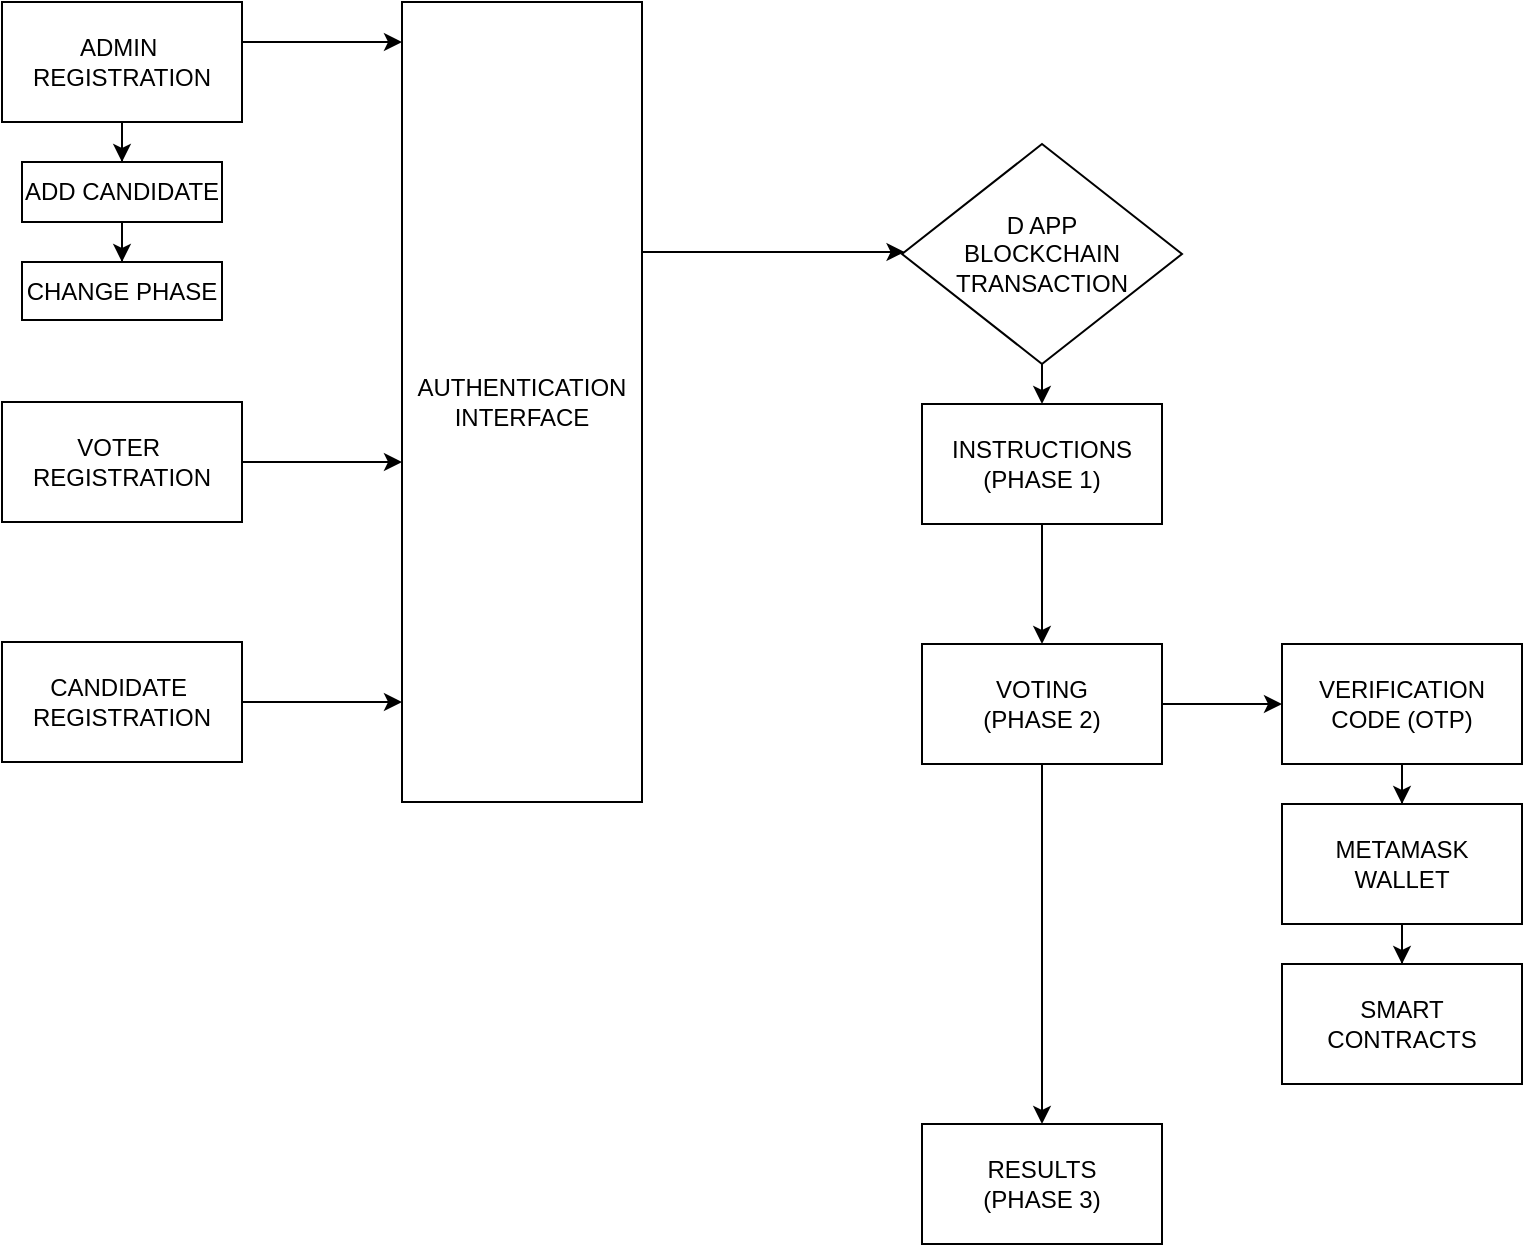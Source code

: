 <mxfile version="24.7.17">
  <diagram id="C5RBs43oDa-KdzZeNtuy" name="Page-1">
    <mxGraphModel dx="1035" dy="551" grid="1" gridSize="10" guides="1" tooltips="1" connect="1" arrows="1" fold="1" page="1" pageScale="1" pageWidth="827" pageHeight="1169" math="0" shadow="0">
      <root>
        <mxCell id="WIyWlLk6GJQsqaUBKTNV-0" />
        <mxCell id="WIyWlLk6GJQsqaUBKTNV-1" parent="WIyWlLk6GJQsqaUBKTNV-0" />
        <mxCell id="0WxiCr9hGOSVrj1iXzhR-14" value="" style="edgeStyle=orthogonalEdgeStyle;rounded=0;orthogonalLoop=1;jettySize=auto;html=1;" edge="1" parent="WIyWlLk6GJQsqaUBKTNV-1" source="0WxiCr9hGOSVrj1iXzhR-0" target="0WxiCr9hGOSVrj1iXzhR-3">
          <mxGeometry relative="1" as="geometry">
            <Array as="points">
              <mxPoint x="200" y="60" />
              <mxPoint x="200" y="60" />
            </Array>
          </mxGeometry>
        </mxCell>
        <mxCell id="0WxiCr9hGOSVrj1iXzhR-33" value="" style="edgeStyle=orthogonalEdgeStyle;rounded=0;orthogonalLoop=1;jettySize=auto;html=1;" edge="1" parent="WIyWlLk6GJQsqaUBKTNV-1" source="0WxiCr9hGOSVrj1iXzhR-0" target="0WxiCr9hGOSVrj1iXzhR-32">
          <mxGeometry relative="1" as="geometry" />
        </mxCell>
        <mxCell id="0WxiCr9hGOSVrj1iXzhR-0" value="ADMIN&amp;nbsp;&lt;div&gt;REGISTRATION&lt;/div&gt;" style="rounded=0;whiteSpace=wrap;html=1;" vertex="1" parent="WIyWlLk6GJQsqaUBKTNV-1">
          <mxGeometry x="40" y="40" width="120" height="60" as="geometry" />
        </mxCell>
        <mxCell id="0WxiCr9hGOSVrj1iXzhR-15" value="" style="edgeStyle=orthogonalEdgeStyle;rounded=0;orthogonalLoop=1;jettySize=auto;html=1;" edge="1" parent="WIyWlLk6GJQsqaUBKTNV-1" source="0WxiCr9hGOSVrj1iXzhR-1" target="0WxiCr9hGOSVrj1iXzhR-3">
          <mxGeometry relative="1" as="geometry">
            <Array as="points">
              <mxPoint x="230" y="270" />
              <mxPoint x="230" y="270" />
            </Array>
          </mxGeometry>
        </mxCell>
        <mxCell id="0WxiCr9hGOSVrj1iXzhR-1" value="VOTER&amp;nbsp;&lt;div&gt;REGISTRATION&lt;/div&gt;" style="rounded=0;whiteSpace=wrap;html=1;" vertex="1" parent="WIyWlLk6GJQsqaUBKTNV-1">
          <mxGeometry x="40" y="240" width="120" height="60" as="geometry" />
        </mxCell>
        <mxCell id="0WxiCr9hGOSVrj1iXzhR-16" value="" style="edgeStyle=orthogonalEdgeStyle;rounded=0;orthogonalLoop=1;jettySize=auto;html=1;" edge="1" parent="WIyWlLk6GJQsqaUBKTNV-1" source="0WxiCr9hGOSVrj1iXzhR-2" target="0WxiCr9hGOSVrj1iXzhR-3">
          <mxGeometry relative="1" as="geometry">
            <Array as="points">
              <mxPoint x="220" y="390" />
              <mxPoint x="220" y="390" />
            </Array>
          </mxGeometry>
        </mxCell>
        <mxCell id="0WxiCr9hGOSVrj1iXzhR-2" value="CANDIDATE&amp;nbsp;&lt;div&gt;REGISTRATION&lt;/div&gt;" style="rounded=0;whiteSpace=wrap;html=1;" vertex="1" parent="WIyWlLk6GJQsqaUBKTNV-1">
          <mxGeometry x="40" y="360" width="120" height="60" as="geometry" />
        </mxCell>
        <mxCell id="0WxiCr9hGOSVrj1iXzhR-18" value="" style="edgeStyle=orthogonalEdgeStyle;rounded=0;orthogonalLoop=1;jettySize=auto;html=1;" edge="1" parent="WIyWlLk6GJQsqaUBKTNV-1" source="0WxiCr9hGOSVrj1iXzhR-3" target="0WxiCr9hGOSVrj1iXzhR-17">
          <mxGeometry relative="1" as="geometry">
            <Array as="points">
              <mxPoint x="440" y="165" />
              <mxPoint x="440" y="165" />
            </Array>
          </mxGeometry>
        </mxCell>
        <mxCell id="0WxiCr9hGOSVrj1iXzhR-3" value="AUTHENTICATION&lt;div&gt;INTERFACE&lt;/div&gt;" style="rounded=0;whiteSpace=wrap;html=1;" vertex="1" parent="WIyWlLk6GJQsqaUBKTNV-1">
          <mxGeometry x="240" y="40" width="120" height="400" as="geometry" />
        </mxCell>
        <mxCell id="0WxiCr9hGOSVrj1iXzhR-20" value="" style="edgeStyle=orthogonalEdgeStyle;rounded=0;orthogonalLoop=1;jettySize=auto;html=1;" edge="1" parent="WIyWlLk6GJQsqaUBKTNV-1" source="0WxiCr9hGOSVrj1iXzhR-17" target="0WxiCr9hGOSVrj1iXzhR-19">
          <mxGeometry relative="1" as="geometry">
            <Array as="points">
              <mxPoint x="530" y="281" />
            </Array>
          </mxGeometry>
        </mxCell>
        <mxCell id="0WxiCr9hGOSVrj1iXzhR-17" value="D APP&lt;div&gt;BLOCKCHAIN&lt;/div&gt;&lt;div&gt;TRANSACTION&lt;/div&gt;" style="rhombus;whiteSpace=wrap;html=1;rounded=0;" vertex="1" parent="WIyWlLk6GJQsqaUBKTNV-1">
          <mxGeometry x="490" y="111" width="140" height="110" as="geometry" />
        </mxCell>
        <mxCell id="0WxiCr9hGOSVrj1iXzhR-22" value="" style="edgeStyle=orthogonalEdgeStyle;rounded=0;orthogonalLoop=1;jettySize=auto;html=1;" edge="1" parent="WIyWlLk6GJQsqaUBKTNV-1" source="0WxiCr9hGOSVrj1iXzhR-19" target="0WxiCr9hGOSVrj1iXzhR-21">
          <mxGeometry relative="1" as="geometry" />
        </mxCell>
        <mxCell id="0WxiCr9hGOSVrj1iXzhR-19" value="&lt;div&gt;&lt;span style=&quot;background-color: initial;&quot;&gt;INSTRUCTIONS&lt;/span&gt;&lt;/div&gt;&lt;div&gt;&lt;span style=&quot;background-color: initial;&quot;&gt;(PHASE 1)&lt;/span&gt;&lt;/div&gt;" style="whiteSpace=wrap;html=1;rounded=0;" vertex="1" parent="WIyWlLk6GJQsqaUBKTNV-1">
          <mxGeometry x="500" y="241" width="120" height="60" as="geometry" />
        </mxCell>
        <mxCell id="0WxiCr9hGOSVrj1iXzhR-24" value="" style="edgeStyle=orthogonalEdgeStyle;rounded=0;orthogonalLoop=1;jettySize=auto;html=1;" edge="1" parent="WIyWlLk6GJQsqaUBKTNV-1" source="0WxiCr9hGOSVrj1iXzhR-21" target="0WxiCr9hGOSVrj1iXzhR-23">
          <mxGeometry relative="1" as="geometry" />
        </mxCell>
        <mxCell id="0WxiCr9hGOSVrj1iXzhR-26" value="" style="edgeStyle=orthogonalEdgeStyle;rounded=0;orthogonalLoop=1;jettySize=auto;html=1;" edge="1" parent="WIyWlLk6GJQsqaUBKTNV-1" source="0WxiCr9hGOSVrj1iXzhR-21" target="0WxiCr9hGOSVrj1iXzhR-25">
          <mxGeometry relative="1" as="geometry" />
        </mxCell>
        <mxCell id="0WxiCr9hGOSVrj1iXzhR-21" value="&lt;div&gt;&lt;br&gt;&lt;/div&gt;VOTING&lt;div&gt;(PHASE 2)&lt;div&gt;&lt;br&gt;&lt;/div&gt;&lt;/div&gt;" style="whiteSpace=wrap;html=1;rounded=0;" vertex="1" parent="WIyWlLk6GJQsqaUBKTNV-1">
          <mxGeometry x="500" y="361" width="120" height="60" as="geometry" />
        </mxCell>
        <mxCell id="0WxiCr9hGOSVrj1iXzhR-23" value="&lt;div&gt;&lt;br&gt;&lt;/div&gt;RESULTS&lt;div&gt;(PHASE 3)&lt;div&gt;&lt;br&gt;&lt;/div&gt;&lt;/div&gt;" style="whiteSpace=wrap;html=1;rounded=0;" vertex="1" parent="WIyWlLk6GJQsqaUBKTNV-1">
          <mxGeometry x="500" y="601" width="120" height="60" as="geometry" />
        </mxCell>
        <mxCell id="0WxiCr9hGOSVrj1iXzhR-28" value="" style="edgeStyle=orthogonalEdgeStyle;rounded=0;orthogonalLoop=1;jettySize=auto;html=1;" edge="1" parent="WIyWlLk6GJQsqaUBKTNV-1" source="0WxiCr9hGOSVrj1iXzhR-25" target="0WxiCr9hGOSVrj1iXzhR-27">
          <mxGeometry relative="1" as="geometry" />
        </mxCell>
        <mxCell id="0WxiCr9hGOSVrj1iXzhR-25" value="&lt;div&gt;VERIFICATION&lt;/div&gt;&lt;div&gt;CODE (OTP)&lt;/div&gt;" style="whiteSpace=wrap;html=1;rounded=0;" vertex="1" parent="WIyWlLk6GJQsqaUBKTNV-1">
          <mxGeometry x="680" y="361" width="120" height="60" as="geometry" />
        </mxCell>
        <mxCell id="0WxiCr9hGOSVrj1iXzhR-30" value="" style="edgeStyle=orthogonalEdgeStyle;rounded=0;orthogonalLoop=1;jettySize=auto;html=1;" edge="1" parent="WIyWlLk6GJQsqaUBKTNV-1" source="0WxiCr9hGOSVrj1iXzhR-27" target="0WxiCr9hGOSVrj1iXzhR-29">
          <mxGeometry relative="1" as="geometry" />
        </mxCell>
        <mxCell id="0WxiCr9hGOSVrj1iXzhR-27" value="METAMASK&lt;div&gt;WALLET&lt;/div&gt;" style="whiteSpace=wrap;html=1;rounded=0;" vertex="1" parent="WIyWlLk6GJQsqaUBKTNV-1">
          <mxGeometry x="680" y="441" width="120" height="60" as="geometry" />
        </mxCell>
        <mxCell id="0WxiCr9hGOSVrj1iXzhR-29" value="SMART CONTRACTS" style="whiteSpace=wrap;html=1;rounded=0;" vertex="1" parent="WIyWlLk6GJQsqaUBKTNV-1">
          <mxGeometry x="680" y="521" width="120" height="60" as="geometry" />
        </mxCell>
        <mxCell id="0WxiCr9hGOSVrj1iXzhR-39" value="" style="edgeStyle=orthogonalEdgeStyle;rounded=0;orthogonalLoop=1;jettySize=auto;html=1;" edge="1" parent="WIyWlLk6GJQsqaUBKTNV-1" source="0WxiCr9hGOSVrj1iXzhR-32" target="0WxiCr9hGOSVrj1iXzhR-38">
          <mxGeometry relative="1" as="geometry" />
        </mxCell>
        <mxCell id="0WxiCr9hGOSVrj1iXzhR-32" value="ADD CANDIDATE" style="rounded=0;whiteSpace=wrap;html=1;" vertex="1" parent="WIyWlLk6GJQsqaUBKTNV-1">
          <mxGeometry x="50" y="120" width="100" height="30" as="geometry" />
        </mxCell>
        <mxCell id="0WxiCr9hGOSVrj1iXzhR-38" value="CHANGE PHASE" style="rounded=0;whiteSpace=wrap;html=1;" vertex="1" parent="WIyWlLk6GJQsqaUBKTNV-1">
          <mxGeometry x="50" y="170" width="100" height="29" as="geometry" />
        </mxCell>
      </root>
    </mxGraphModel>
  </diagram>
</mxfile>
